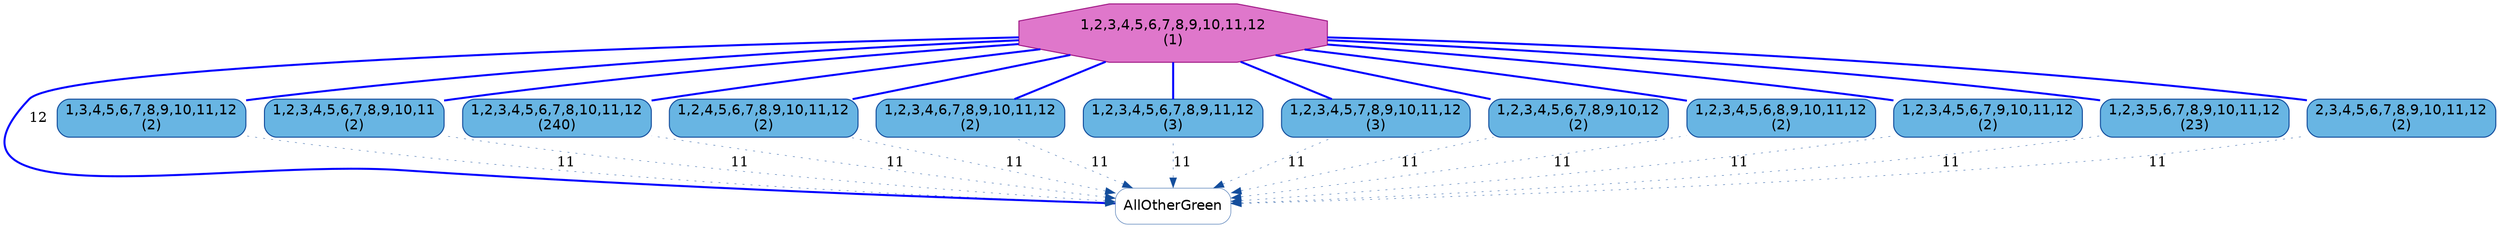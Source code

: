 digraph{
rankdir=BT
node[fontname="Helvetica"]

"AllOtherGreen" [shape=box color="#134d9c" style=rounded penwidth=0.4]
node[shape=octagon color="#9f1684" fillcolor="#df77cb" style=filled]
"1,2,3,4,5,6,7,8,9,10,11,12" [label="1,2,3,4,5,6,7,8,9,10,11,12\n(1)"]
node[shape=box color="#134d9c" fillcolor="#68b5e3" style="rounded,filled"]
"1,3,4,5,6,7,8,9,10,11,12" [label="1,3,4,5,6,7,8,9,10,11,12\n(2)"]
"1,2,3,4,5,6,7,8,9,10,11" [label="1,2,3,4,5,6,7,8,9,10,11\n(2)"]
"1,2,3,4,5,6,7,8,10,11,12" [label="1,2,3,4,5,6,7,8,10,11,12\n(240)"]
"1,2,4,5,6,7,8,9,10,11,12" [label="1,2,4,5,6,7,8,9,10,11,12\n(2)"]
"1,2,3,4,6,7,8,9,10,11,12" [label="1,2,3,4,6,7,8,9,10,11,12\n(2)"]
"1,2,3,4,5,6,7,8,9,11,12" [label="1,2,3,4,5,6,7,8,9,11,12\n(3)"]
"1,2,3,4,5,7,8,9,10,11,12" [label="1,2,3,4,5,7,8,9,10,11,12\n(3)"]
"1,2,3,4,5,6,7,8,9,10,12" [label="1,2,3,4,5,6,7,8,9,10,12\n(2)"]
"1,2,3,4,5,6,8,9,10,11,12" [label="1,2,3,4,5,6,8,9,10,11,12\n(2)"]
"1,2,3,4,5,6,7,9,10,11,12" [label="1,2,3,4,5,6,7,9,10,11,12\n(2)"]
"1,2,3,5,6,7,8,9,10,11,12" [label="1,2,3,5,6,7,8,9,10,11,12\n(23)"]
"2,3,4,5,6,7,8,9,10,11,12" [label="2,3,4,5,6,7,8,9,10,11,12\n(2)"]

edge[style=dotted penwidth=0.4]

"AllOtherGreen" -> "1,3,4,5,6,7,8,9,10,11,12" [dir=back color="#134d9c",label=11]
"AllOtherGreen" -> "1,2,3,4,5,6,7,8,9,10,11" [dir=back color="#134d9c",label=11]
"AllOtherGreen" -> "1,2,3,4,5,6,7,8,10,11,12" [dir=back color="#134d9c",label=11]
"AllOtherGreen" -> "1,2,4,5,6,7,8,9,10,11,12" [dir=back color="#134d9c",label=11]
"AllOtherGreen" -> "1,2,3,4,6,7,8,9,10,11,12" [dir=back color="#134d9c",label=11]
"AllOtherGreen" -> "1,2,3,4,5,6,7,8,9,11,12" [dir=back color="#134d9c",label=11]
"AllOtherGreen" -> "1,2,3,4,5,7,8,9,10,11,12" [dir=back color="#134d9c",label=11]
"AllOtherGreen" -> "1,2,3,4,5,6,7,8,9,10,12" [dir=back color="#134d9c",label=11]
"AllOtherGreen" -> "1,2,3,4,5,6,8,9,10,11,12" [dir=back color="#134d9c",label=11]
"AllOtherGreen" -> "1,2,3,4,5,6,7,9,10,11,12" [dir=back color="#134d9c",label=11]
"AllOtherGreen" -> "1,2,3,5,6,7,8,9,10,11,12" [dir=back color="#134d9c",label=11]
"AllOtherGreen" -> "2,3,4,5,6,7,8,9,10,11,12" [dir=back color="#134d9c",label=11]
"1,2,3,4,5,6,7,8,9,10,11" -> "1,2,3,4,5,6,7,8,9,10,11,12" [arrowhead=none color="#0000FF" penwidth=2 style=solid]
"1,2,3,4,5,6,7,8,9,10,12" -> "1,2,3,4,5,6,7,8,9,10,11,12" [arrowhead=none color="#0000FF" penwidth=2 style=solid]
"1,2,3,4,5,6,7,8,9,11,12" -> "1,2,3,4,5,6,7,8,9,10,11,12" [arrowhead=none color="#0000FF" penwidth=2 style=solid]
"1,2,3,4,5,6,7,8,10,11,12" -> "1,2,3,4,5,6,7,8,9,10,11,12" [arrowhead=none color="#0000FF" penwidth=2 style=solid]
"1,2,3,4,5,6,7,9,10,11,12" -> "1,2,3,4,5,6,7,8,9,10,11,12" [arrowhead=none color="#0000FF" penwidth=2 style=solid]
"1,2,3,4,5,6,8,9,10,11,12" -> "1,2,3,4,5,6,7,8,9,10,11,12" [arrowhead=none color="#0000FF" penwidth=2 style=solid]
"1,2,3,4,5,7,8,9,10,11,12" -> "1,2,3,4,5,6,7,8,9,10,11,12" [arrowhead=none color="#0000FF" penwidth=2 style=solid]
"1,2,3,4,6,7,8,9,10,11,12" -> "1,2,3,4,5,6,7,8,9,10,11,12" [arrowhead=none color="#0000FF" penwidth=2 style=solid]
"1,2,3,5,6,7,8,9,10,11,12" -> "1,2,3,4,5,6,7,8,9,10,11,12" [arrowhead=none color="#0000FF" penwidth=2 style=solid]
"1,2,4,5,6,7,8,9,10,11,12" -> "1,2,3,4,5,6,7,8,9,10,11,12" [arrowhead=none color="#0000FF" penwidth=2 style=solid]
"1,3,4,5,6,7,8,9,10,11,12" -> "1,2,3,4,5,6,7,8,9,10,11,12" [arrowhead=none color="#0000FF" penwidth=2 style=solid]
"2,3,4,5,6,7,8,9,10,11,12" -> "1,2,3,4,5,6,7,8,9,10,11,12" [arrowhead=none color="#0000FF" penwidth=2 style=solid]
"AllOtherGreen" -> "1,2,3,4,5,6,7,8,9,10,11,12" [arrowhead=none color="#0000FF" penwidth=2 style=solid label=12]
}
